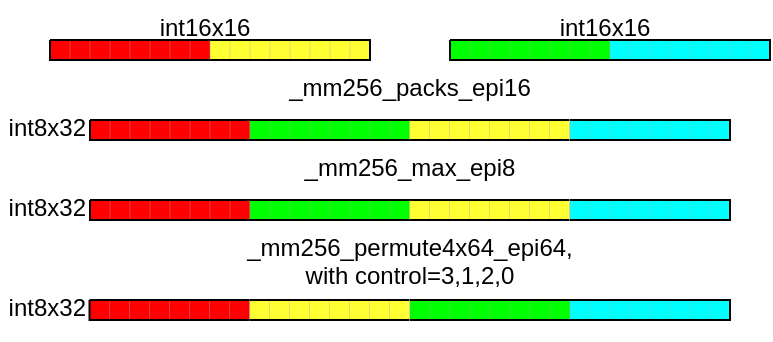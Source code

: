 <mxfile version="14.6.6" type="device"><diagram id="Lti9mlXb0UW5IcVSccfY" name="Page-1"><mxGraphModel dx="-173" dy="343" grid="1" gridSize="10" guides="1" tooltips="1" connect="1" arrows="1" fold="1" page="1" pageScale="1" pageWidth="850" pageHeight="1100" math="0" shadow="0"><root><mxCell id="0"/><mxCell id="1" parent="0"/><mxCell id="6CpyhV_0mbIEUzqZcGzA-102" value="" style="verticalLabelPosition=bottom;verticalAlign=top;html=1;shape=mxgraph.basic.patternFillRect;fillStyle=grid;step=10;fillStrokeWidth=0.2;fillStrokeColor=#aaaaaa;fillColor=#FFFF33;left=0;" parent="1" vertex="1"><mxGeometry x="1080" y="360" width="80" height="10" as="geometry"/></mxCell><mxCell id="6CpyhV_0mbIEUzqZcGzA-103" value="" style="verticalLabelPosition=bottom;verticalAlign=top;html=1;shape=mxgraph.basic.patternFillRect;fillStyle=grid;step=10;fillStrokeWidth=0.2;fillStrokeColor=#aaaaaa;fillColor=#00FF00;right=0;" parent="1" vertex="1"><mxGeometry x="1200" y="360" width="80" height="10" as="geometry"/></mxCell><mxCell id="6CpyhV_0mbIEUzqZcGzA-104" value="" style="verticalLabelPosition=bottom;verticalAlign=top;html=1;shape=mxgraph.basic.patternFillRect;fillStyle=grid;step=10;fillStrokeWidth=0.2;fillStrokeColor=#aaaaaa;fillColor=#00FFFF;left=0;" parent="1" vertex="1"><mxGeometry x="1280" y="360" width="80" height="10" as="geometry"/></mxCell><mxCell id="6CpyhV_0mbIEUzqZcGzA-105" value="_mm256_max_epi8" style="text;whiteSpace=wrap;html=1;align=center;" parent="1" vertex="1"><mxGeometry x="1115" y="410" width="130" height="30" as="geometry"/></mxCell><mxCell id="6CpyhV_0mbIEUzqZcGzA-116" value="_mm256_permute4x64_epi64, with control=3,1,2,0" style="text;whiteSpace=wrap;html=1;align=center;" parent="1" vertex="1"><mxGeometry x="1115" y="450" width="130" height="30" as="geometry"/></mxCell><mxCell id="6CpyhV_0mbIEUzqZcGzA-169" value="" style="verticalLabelPosition=bottom;verticalAlign=top;html=1;shape=mxgraph.basic.patternFillRect;fillStyle=grid;step=10;fillStrokeWidth=0.2;fillStrokeColor=#aaaaaa;fillColor=#FF0000;right=0;" parent="1" vertex="1"><mxGeometry x="1000" y="360" width="80" height="10" as="geometry"/></mxCell><mxCell id="6CpyhV_0mbIEUzqZcGzA-170" value="_mm256_packs_epi16" style="text;whiteSpace=wrap;html=1;align=center;" parent="1" vertex="1"><mxGeometry x="1115" y="370" width="130" height="30" as="geometry"/></mxCell><mxCell id="6CpyhV_0mbIEUzqZcGzA-171" value="int8x32" style="text;whiteSpace=wrap;html=1;align=right;" parent="1" vertex="1"><mxGeometry x="975" y="390" width="45" height="30" as="geometry"/></mxCell><mxCell id="6CpyhV_0mbIEUzqZcGzA-172" value="int16x16" style="text;whiteSpace=wrap;html=1;align=center;" parent="1" vertex="1"><mxGeometry x="1250" y="340" width="55" height="30" as="geometry"/></mxCell><mxCell id="6CpyhV_0mbIEUzqZcGzA-173" value="" style="verticalLabelPosition=bottom;verticalAlign=top;html=1;shape=mxgraph.basic.patternFillRect;fillStyle=grid;step=10;fillStrokeWidth=0.2;fillStrokeColor=#aaaaaa;fillColor=#FF0000;right=0;" parent="1" vertex="1"><mxGeometry x="1020" y="400" width="80" height="10" as="geometry"/></mxCell><mxCell id="6CpyhV_0mbIEUzqZcGzA-174" value="" style="verticalLabelPosition=bottom;verticalAlign=top;html=1;shape=mxgraph.basic.patternFillRect;fillStyle=grid;step=10;fillStrokeWidth=0.2;fillStrokeColor=#aaaaaa;fillColor=#00FF00;right=0;left=0;" parent="1" vertex="1"><mxGeometry x="1100" y="400" width="80" height="10" as="geometry"/></mxCell><mxCell id="6CpyhV_0mbIEUzqZcGzA-175" value="" style="verticalLabelPosition=bottom;verticalAlign=top;html=1;shape=mxgraph.basic.patternFillRect;fillStyle=grid;step=10;fillStrokeWidth=0.2;fillStrokeColor=#aaaaaa;fillColor=#FFFF33;left=0;right=0;" parent="1" vertex="1"><mxGeometry x="1179.75" y="400" width="80" height="10" as="geometry"/></mxCell><mxCell id="6CpyhV_0mbIEUzqZcGzA-176" value="" style="verticalLabelPosition=bottom;verticalAlign=top;html=1;shape=mxgraph.basic.patternFillRect;fillStyle=grid;step=10;fillStrokeWidth=0.2;fillStrokeColor=#aaaaaa;fillColor=#00FFFF;left=0;" parent="1" vertex="1"><mxGeometry x="1260" y="400" width="80" height="10" as="geometry"/></mxCell><mxCell id="6CpyhV_0mbIEUzqZcGzA-177" value="int16x16" style="text;whiteSpace=wrap;html=1;align=center;" parent="1" vertex="1"><mxGeometry x="1050" y="340" width="55" height="30" as="geometry"/></mxCell><mxCell id="6CpyhV_0mbIEUzqZcGzA-178" value="int8x32" style="text;whiteSpace=wrap;html=1;align=right;" parent="1" vertex="1"><mxGeometry x="975" y="430" width="45" height="30" as="geometry"/></mxCell><mxCell id="6CpyhV_0mbIEUzqZcGzA-179" value="" style="verticalLabelPosition=bottom;verticalAlign=top;html=1;shape=mxgraph.basic.patternFillRect;fillStyle=grid;step=10;fillStrokeWidth=0.2;fillStrokeColor=#aaaaaa;fillColor=#FF0000;right=0;" parent="1" vertex="1"><mxGeometry x="1020" y="440" width="80" height="10" as="geometry"/></mxCell><mxCell id="6CpyhV_0mbIEUzqZcGzA-180" value="" style="verticalLabelPosition=bottom;verticalAlign=top;html=1;shape=mxgraph.basic.patternFillRect;fillStyle=grid;step=10;fillStrokeWidth=0.2;fillStrokeColor=#aaaaaa;fillColor=#00FF00;right=0;left=0;" parent="1" vertex="1"><mxGeometry x="1100" y="440" width="80" height="10" as="geometry"/></mxCell><mxCell id="6CpyhV_0mbIEUzqZcGzA-181" value="" style="verticalLabelPosition=bottom;verticalAlign=top;html=1;shape=mxgraph.basic.patternFillRect;fillStyle=grid;step=10;fillStrokeWidth=0.2;fillStrokeColor=#aaaaaa;fillColor=#FFFF33;left=0;right=0;" parent="1" vertex="1"><mxGeometry x="1179.75" y="440" width="80" height="10" as="geometry"/></mxCell><mxCell id="6CpyhV_0mbIEUzqZcGzA-182" value="" style="verticalLabelPosition=bottom;verticalAlign=top;html=1;shape=mxgraph.basic.patternFillRect;fillStyle=grid;step=10;fillStrokeWidth=0.2;fillStrokeColor=#aaaaaa;fillColor=#00FFFF;left=0;" parent="1" vertex="1"><mxGeometry x="1260" y="440" width="80" height="10" as="geometry"/></mxCell><mxCell id="6CpyhV_0mbIEUzqZcGzA-183" value="" style="verticalLabelPosition=bottom;verticalAlign=top;html=1;shape=mxgraph.basic.patternFillRect;fillStyle=grid;step=10;fillStrokeWidth=0.2;fillStrokeColor=#aaaaaa;fillColor=#FFFF33;left=0;right=0;" parent="1" vertex="1"><mxGeometry x="1099.75" y="490" width="80" height="10" as="geometry"/></mxCell><mxCell id="6CpyhV_0mbIEUzqZcGzA-184" value="" style="verticalLabelPosition=bottom;verticalAlign=top;html=1;shape=mxgraph.basic.patternFillRect;fillStyle=grid;step=10;fillStrokeWidth=0.2;fillStrokeColor=#aaaaaa;fillColor=#00FF00;right=0;left=0;" parent="1" vertex="1"><mxGeometry x="1180" y="490" width="80" height="10" as="geometry"/></mxCell><mxCell id="6CpyhV_0mbIEUzqZcGzA-185" value="" style="verticalLabelPosition=bottom;verticalAlign=top;html=1;shape=mxgraph.basic.patternFillRect;fillStyle=grid;step=10;fillStrokeWidth=0.2;fillStrokeColor=#aaaaaa;fillColor=#00FFFF;left=0;" parent="1" vertex="1"><mxGeometry x="1260" y="490" width="80" height="10" as="geometry"/></mxCell><mxCell id="6CpyhV_0mbIEUzqZcGzA-186" value="" style="verticalLabelPosition=bottom;verticalAlign=top;html=1;shape=mxgraph.basic.patternFillRect;fillStyle=grid;step=10;fillStrokeWidth=0.2;fillStrokeColor=#aaaaaa;fillColor=#FF0000;right=0;" parent="1" vertex="1"><mxGeometry x="1019.75" y="490" width="80" height="10" as="geometry"/></mxCell><mxCell id="6CpyhV_0mbIEUzqZcGzA-187" value="int8x32" style="text;whiteSpace=wrap;html=1;align=right;" parent="1" vertex="1"><mxGeometry x="975" y="480" width="45" height="30" as="geometry"/></mxCell></root></mxGraphModel></diagram></mxfile>